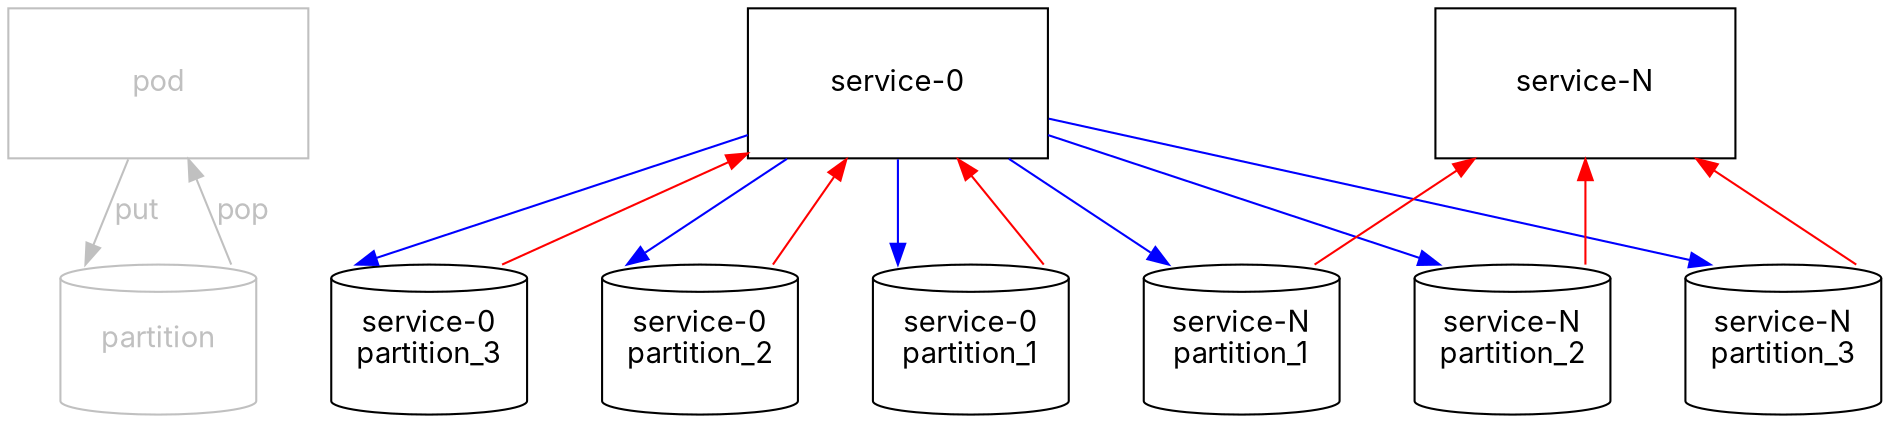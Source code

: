 digraph G {
    rankdir=TD;
    ranksep=0.5
    nodesep=0.5
    splines=false;

    graph [fontname="BlinkMacSystemFont"]
    node [fontname="BlinkMacSystemFont" height=1 fixedsize=true]
    edge [fontname="BlinkMacSystemFont"]

    node [shape=box width=2 height=1 fixedsize=true]
        pod [label="pod" color=gray fontcolor=gray]

        pod0 [label="service-0"]
        pod2 [label="service-N"]

    node [shape=cylinder, width=1.3 height=1 fixedsize=true]
        partition [label="partition"  color=gray fontcolor=gray]

        bucket0 [label="service-0\npartition_1"]
        bucket1 [label="service-0\npartition_2"]
        bucket2 [label="service-0\npartition_3"]

        bucket3 [label="service-N\npartition_1"]
        bucket4 [label="service-N\npartition_2"]
        bucket5 [label="service-N\npartition_3"]

    edge [dir=back color=red]
        pod -> partition:ne [label="pop" color=gray fontcolor=gray]
        pod0 -> bucket0:ne
        pod0 -> bucket1:ne
        pod0 -> bucket2:ne

        pod2 -> bucket3:ne
        pod2 -> bucket4:ne
        pod2 -> bucket5:ne

    edge [dir=forward color=blue]
        pod -> partition:nw [label="put" color=gray fontcolor=gray]
        pod0 -> bucket0:nw
        pod0 -> bucket1:nw
        pod0 -> bucket2:nw
        pod0 -> bucket3:nw
        pod0 -> bucket4:nw
        pod0 -> bucket5:nw



}